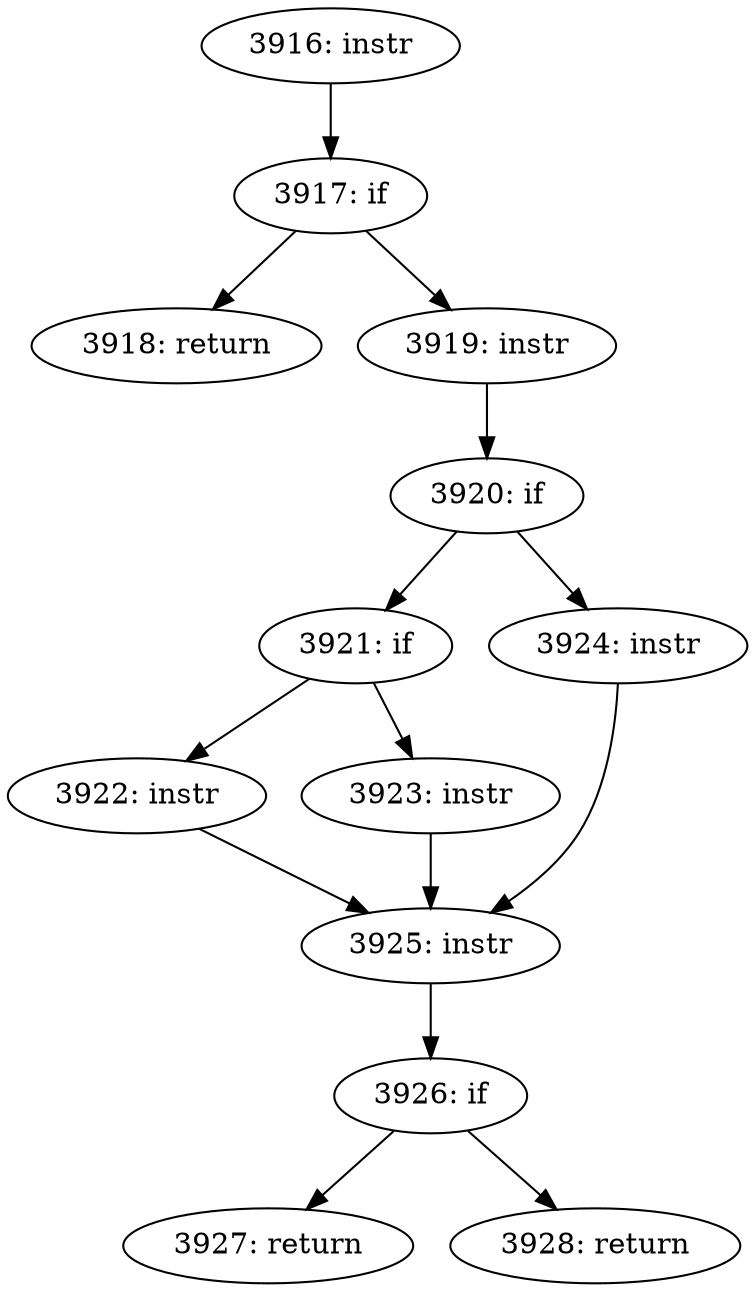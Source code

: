 digraph CFG_tcp_any_retrans_done {
3916 [label="3916: instr"]
	3916 -> 3917
3917 [label="3917: if"]
	3917 -> 3918
	3917 -> 3919
3918 [label="3918: return"]
	
3919 [label="3919: instr"]
	3919 -> 3920
3920 [label="3920: if"]
	3920 -> 3921
	3920 -> 3924
3921 [label="3921: if"]
	3921 -> 3922
	3921 -> 3923
3922 [label="3922: instr"]
	3922 -> 3925
3923 [label="3923: instr"]
	3923 -> 3925
3924 [label="3924: instr"]
	3924 -> 3925
3925 [label="3925: instr"]
	3925 -> 3926
3926 [label="3926: if"]
	3926 -> 3927
	3926 -> 3928
3927 [label="3927: return"]
	
3928 [label="3928: return"]
	
}
